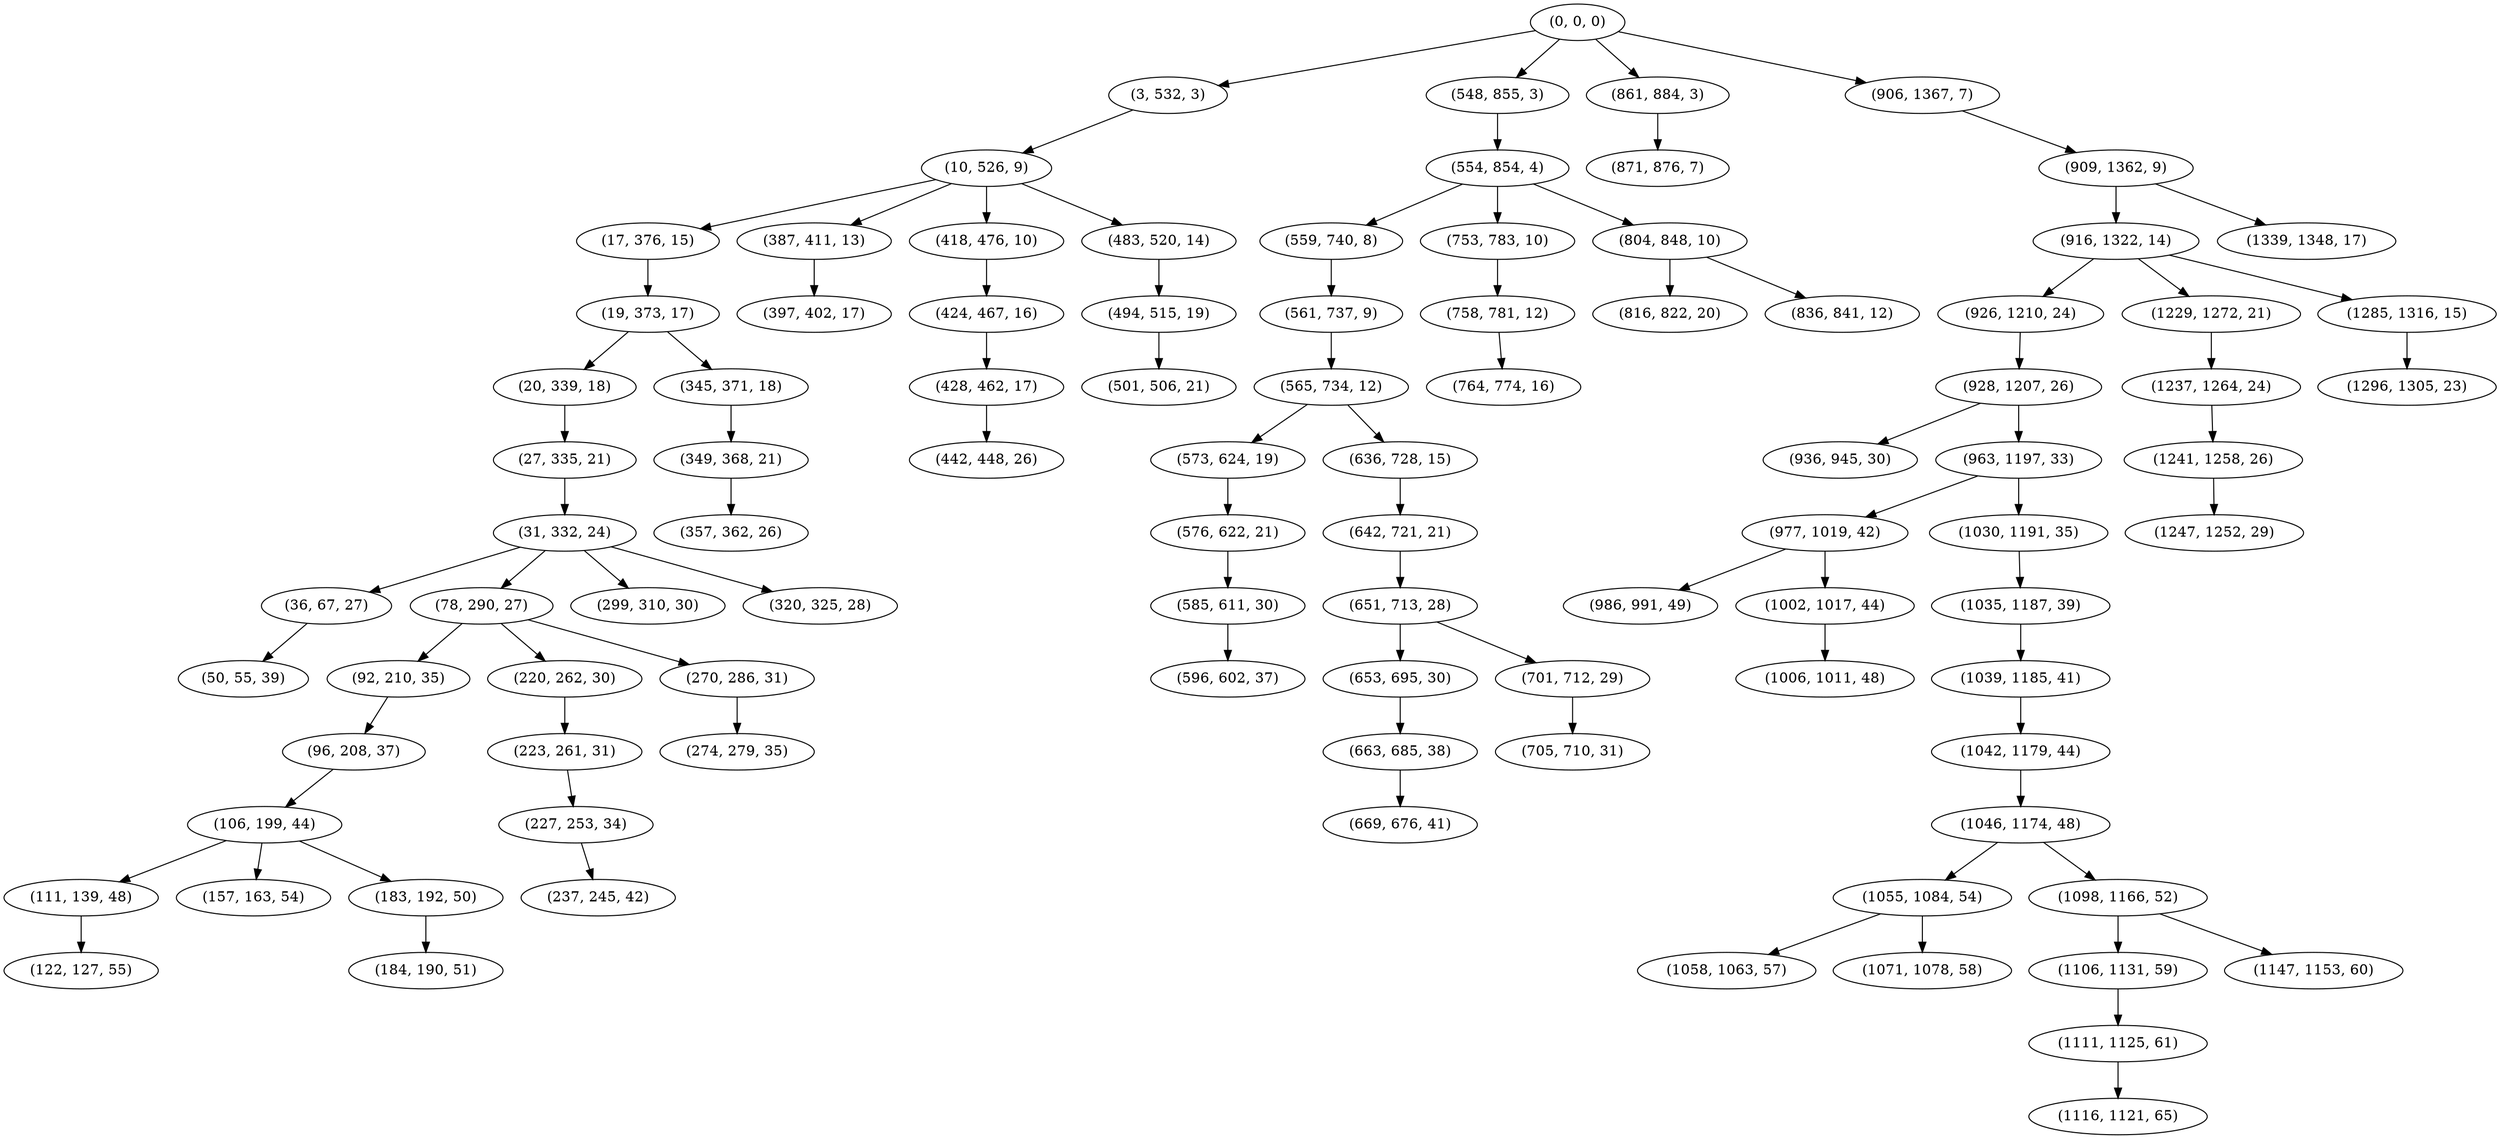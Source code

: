 digraph tree {
    "(0, 0, 0)";
    "(3, 532, 3)";
    "(10, 526, 9)";
    "(17, 376, 15)";
    "(19, 373, 17)";
    "(20, 339, 18)";
    "(27, 335, 21)";
    "(31, 332, 24)";
    "(36, 67, 27)";
    "(50, 55, 39)";
    "(78, 290, 27)";
    "(92, 210, 35)";
    "(96, 208, 37)";
    "(106, 199, 44)";
    "(111, 139, 48)";
    "(122, 127, 55)";
    "(157, 163, 54)";
    "(183, 192, 50)";
    "(184, 190, 51)";
    "(220, 262, 30)";
    "(223, 261, 31)";
    "(227, 253, 34)";
    "(237, 245, 42)";
    "(270, 286, 31)";
    "(274, 279, 35)";
    "(299, 310, 30)";
    "(320, 325, 28)";
    "(345, 371, 18)";
    "(349, 368, 21)";
    "(357, 362, 26)";
    "(387, 411, 13)";
    "(397, 402, 17)";
    "(418, 476, 10)";
    "(424, 467, 16)";
    "(428, 462, 17)";
    "(442, 448, 26)";
    "(483, 520, 14)";
    "(494, 515, 19)";
    "(501, 506, 21)";
    "(548, 855, 3)";
    "(554, 854, 4)";
    "(559, 740, 8)";
    "(561, 737, 9)";
    "(565, 734, 12)";
    "(573, 624, 19)";
    "(576, 622, 21)";
    "(585, 611, 30)";
    "(596, 602, 37)";
    "(636, 728, 15)";
    "(642, 721, 21)";
    "(651, 713, 28)";
    "(653, 695, 30)";
    "(663, 685, 38)";
    "(669, 676, 41)";
    "(701, 712, 29)";
    "(705, 710, 31)";
    "(753, 783, 10)";
    "(758, 781, 12)";
    "(764, 774, 16)";
    "(804, 848, 10)";
    "(816, 822, 20)";
    "(836, 841, 12)";
    "(861, 884, 3)";
    "(871, 876, 7)";
    "(906, 1367, 7)";
    "(909, 1362, 9)";
    "(916, 1322, 14)";
    "(926, 1210, 24)";
    "(928, 1207, 26)";
    "(936, 945, 30)";
    "(963, 1197, 33)";
    "(977, 1019, 42)";
    "(986, 991, 49)";
    "(1002, 1017, 44)";
    "(1006, 1011, 48)";
    "(1030, 1191, 35)";
    "(1035, 1187, 39)";
    "(1039, 1185, 41)";
    "(1042, 1179, 44)";
    "(1046, 1174, 48)";
    "(1055, 1084, 54)";
    "(1058, 1063, 57)";
    "(1071, 1078, 58)";
    "(1098, 1166, 52)";
    "(1106, 1131, 59)";
    "(1111, 1125, 61)";
    "(1116, 1121, 65)";
    "(1147, 1153, 60)";
    "(1229, 1272, 21)";
    "(1237, 1264, 24)";
    "(1241, 1258, 26)";
    "(1247, 1252, 29)";
    "(1285, 1316, 15)";
    "(1296, 1305, 23)";
    "(1339, 1348, 17)";
    "(0, 0, 0)" -> "(3, 532, 3)";
    "(0, 0, 0)" -> "(548, 855, 3)";
    "(0, 0, 0)" -> "(861, 884, 3)";
    "(0, 0, 0)" -> "(906, 1367, 7)";
    "(3, 532, 3)" -> "(10, 526, 9)";
    "(10, 526, 9)" -> "(17, 376, 15)";
    "(10, 526, 9)" -> "(387, 411, 13)";
    "(10, 526, 9)" -> "(418, 476, 10)";
    "(10, 526, 9)" -> "(483, 520, 14)";
    "(17, 376, 15)" -> "(19, 373, 17)";
    "(19, 373, 17)" -> "(20, 339, 18)";
    "(19, 373, 17)" -> "(345, 371, 18)";
    "(20, 339, 18)" -> "(27, 335, 21)";
    "(27, 335, 21)" -> "(31, 332, 24)";
    "(31, 332, 24)" -> "(36, 67, 27)";
    "(31, 332, 24)" -> "(78, 290, 27)";
    "(31, 332, 24)" -> "(299, 310, 30)";
    "(31, 332, 24)" -> "(320, 325, 28)";
    "(36, 67, 27)" -> "(50, 55, 39)";
    "(78, 290, 27)" -> "(92, 210, 35)";
    "(78, 290, 27)" -> "(220, 262, 30)";
    "(78, 290, 27)" -> "(270, 286, 31)";
    "(92, 210, 35)" -> "(96, 208, 37)";
    "(96, 208, 37)" -> "(106, 199, 44)";
    "(106, 199, 44)" -> "(111, 139, 48)";
    "(106, 199, 44)" -> "(157, 163, 54)";
    "(106, 199, 44)" -> "(183, 192, 50)";
    "(111, 139, 48)" -> "(122, 127, 55)";
    "(183, 192, 50)" -> "(184, 190, 51)";
    "(220, 262, 30)" -> "(223, 261, 31)";
    "(223, 261, 31)" -> "(227, 253, 34)";
    "(227, 253, 34)" -> "(237, 245, 42)";
    "(270, 286, 31)" -> "(274, 279, 35)";
    "(345, 371, 18)" -> "(349, 368, 21)";
    "(349, 368, 21)" -> "(357, 362, 26)";
    "(387, 411, 13)" -> "(397, 402, 17)";
    "(418, 476, 10)" -> "(424, 467, 16)";
    "(424, 467, 16)" -> "(428, 462, 17)";
    "(428, 462, 17)" -> "(442, 448, 26)";
    "(483, 520, 14)" -> "(494, 515, 19)";
    "(494, 515, 19)" -> "(501, 506, 21)";
    "(548, 855, 3)" -> "(554, 854, 4)";
    "(554, 854, 4)" -> "(559, 740, 8)";
    "(554, 854, 4)" -> "(753, 783, 10)";
    "(554, 854, 4)" -> "(804, 848, 10)";
    "(559, 740, 8)" -> "(561, 737, 9)";
    "(561, 737, 9)" -> "(565, 734, 12)";
    "(565, 734, 12)" -> "(573, 624, 19)";
    "(565, 734, 12)" -> "(636, 728, 15)";
    "(573, 624, 19)" -> "(576, 622, 21)";
    "(576, 622, 21)" -> "(585, 611, 30)";
    "(585, 611, 30)" -> "(596, 602, 37)";
    "(636, 728, 15)" -> "(642, 721, 21)";
    "(642, 721, 21)" -> "(651, 713, 28)";
    "(651, 713, 28)" -> "(653, 695, 30)";
    "(651, 713, 28)" -> "(701, 712, 29)";
    "(653, 695, 30)" -> "(663, 685, 38)";
    "(663, 685, 38)" -> "(669, 676, 41)";
    "(701, 712, 29)" -> "(705, 710, 31)";
    "(753, 783, 10)" -> "(758, 781, 12)";
    "(758, 781, 12)" -> "(764, 774, 16)";
    "(804, 848, 10)" -> "(816, 822, 20)";
    "(804, 848, 10)" -> "(836, 841, 12)";
    "(861, 884, 3)" -> "(871, 876, 7)";
    "(906, 1367, 7)" -> "(909, 1362, 9)";
    "(909, 1362, 9)" -> "(916, 1322, 14)";
    "(909, 1362, 9)" -> "(1339, 1348, 17)";
    "(916, 1322, 14)" -> "(926, 1210, 24)";
    "(916, 1322, 14)" -> "(1229, 1272, 21)";
    "(916, 1322, 14)" -> "(1285, 1316, 15)";
    "(926, 1210, 24)" -> "(928, 1207, 26)";
    "(928, 1207, 26)" -> "(936, 945, 30)";
    "(928, 1207, 26)" -> "(963, 1197, 33)";
    "(963, 1197, 33)" -> "(977, 1019, 42)";
    "(963, 1197, 33)" -> "(1030, 1191, 35)";
    "(977, 1019, 42)" -> "(986, 991, 49)";
    "(977, 1019, 42)" -> "(1002, 1017, 44)";
    "(1002, 1017, 44)" -> "(1006, 1011, 48)";
    "(1030, 1191, 35)" -> "(1035, 1187, 39)";
    "(1035, 1187, 39)" -> "(1039, 1185, 41)";
    "(1039, 1185, 41)" -> "(1042, 1179, 44)";
    "(1042, 1179, 44)" -> "(1046, 1174, 48)";
    "(1046, 1174, 48)" -> "(1055, 1084, 54)";
    "(1046, 1174, 48)" -> "(1098, 1166, 52)";
    "(1055, 1084, 54)" -> "(1058, 1063, 57)";
    "(1055, 1084, 54)" -> "(1071, 1078, 58)";
    "(1098, 1166, 52)" -> "(1106, 1131, 59)";
    "(1098, 1166, 52)" -> "(1147, 1153, 60)";
    "(1106, 1131, 59)" -> "(1111, 1125, 61)";
    "(1111, 1125, 61)" -> "(1116, 1121, 65)";
    "(1229, 1272, 21)" -> "(1237, 1264, 24)";
    "(1237, 1264, 24)" -> "(1241, 1258, 26)";
    "(1241, 1258, 26)" -> "(1247, 1252, 29)";
    "(1285, 1316, 15)" -> "(1296, 1305, 23)";
}
